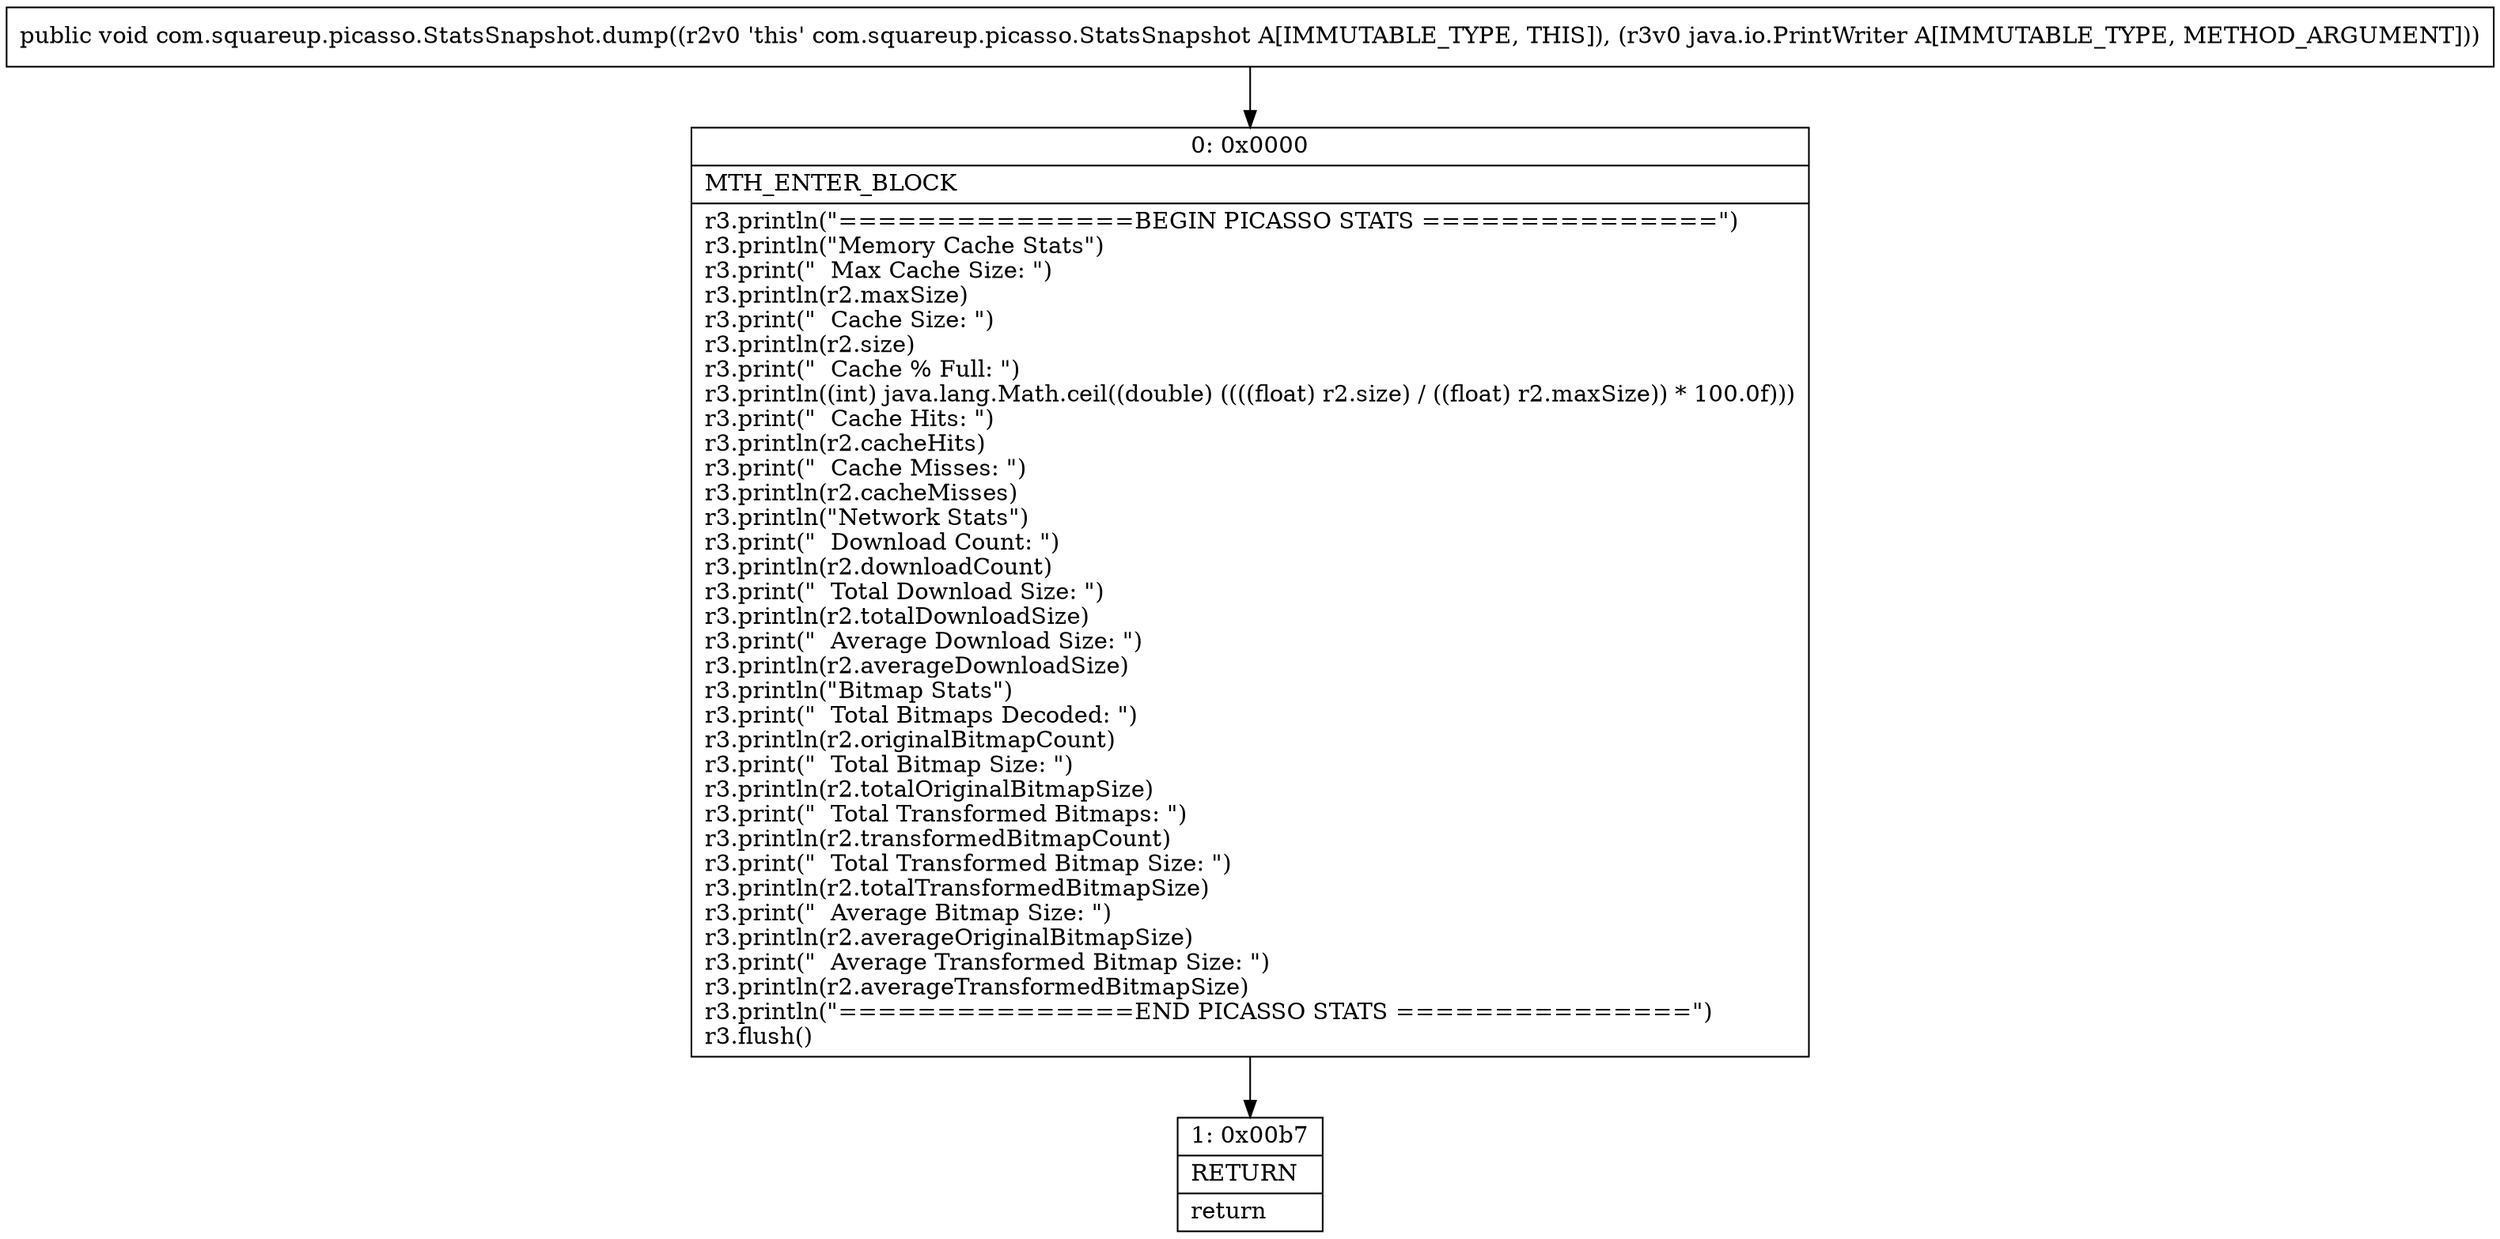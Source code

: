 digraph "CFG forcom.squareup.picasso.StatsSnapshot.dump(Ljava\/io\/PrintWriter;)V" {
Node_0 [shape=record,label="{0\:\ 0x0000|MTH_ENTER_BLOCK\l|r3.println(\"===============BEGIN PICASSO STATS ===============\")\lr3.println(\"Memory Cache Stats\")\lr3.print(\"  Max Cache Size: \")\lr3.println(r2.maxSize)\lr3.print(\"  Cache Size: \")\lr3.println(r2.size)\lr3.print(\"  Cache % Full: \")\lr3.println((int) java.lang.Math.ceil((double) ((((float) r2.size) \/ ((float) r2.maxSize)) * 100.0f)))\lr3.print(\"  Cache Hits: \")\lr3.println(r2.cacheHits)\lr3.print(\"  Cache Misses: \")\lr3.println(r2.cacheMisses)\lr3.println(\"Network Stats\")\lr3.print(\"  Download Count: \")\lr3.println(r2.downloadCount)\lr3.print(\"  Total Download Size: \")\lr3.println(r2.totalDownloadSize)\lr3.print(\"  Average Download Size: \")\lr3.println(r2.averageDownloadSize)\lr3.println(\"Bitmap Stats\")\lr3.print(\"  Total Bitmaps Decoded: \")\lr3.println(r2.originalBitmapCount)\lr3.print(\"  Total Bitmap Size: \")\lr3.println(r2.totalOriginalBitmapSize)\lr3.print(\"  Total Transformed Bitmaps: \")\lr3.println(r2.transformedBitmapCount)\lr3.print(\"  Total Transformed Bitmap Size: \")\lr3.println(r2.totalTransformedBitmapSize)\lr3.print(\"  Average Bitmap Size: \")\lr3.println(r2.averageOriginalBitmapSize)\lr3.print(\"  Average Transformed Bitmap Size: \")\lr3.println(r2.averageTransformedBitmapSize)\lr3.println(\"===============END PICASSO STATS ===============\")\lr3.flush()\l}"];
Node_1 [shape=record,label="{1\:\ 0x00b7|RETURN\l|return\l}"];
MethodNode[shape=record,label="{public void com.squareup.picasso.StatsSnapshot.dump((r2v0 'this' com.squareup.picasso.StatsSnapshot A[IMMUTABLE_TYPE, THIS]), (r3v0 java.io.PrintWriter A[IMMUTABLE_TYPE, METHOD_ARGUMENT])) }"];
MethodNode -> Node_0;
Node_0 -> Node_1;
}

